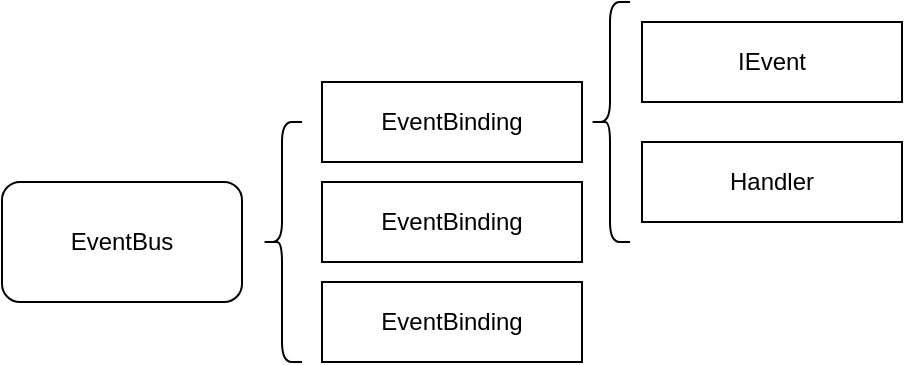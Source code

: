 <mxfile version="24.8.3">
  <diagram name="第 1 页" id="2Qtf2TfKMaCRVAC8RnDl">
    <mxGraphModel dx="1317" dy="795" grid="1" gridSize="10" guides="1" tooltips="1" connect="1" arrows="1" fold="1" page="1" pageScale="1" pageWidth="827" pageHeight="1169" math="0" shadow="0">
      <root>
        <mxCell id="0" />
        <mxCell id="1" parent="0" />
        <mxCell id="_gRvz2yE6ncRrnQPeoz6-1" value="EventBus" style="rounded=1;whiteSpace=wrap;html=1;" parent="1" vertex="1">
          <mxGeometry x="100" y="330" width="120" height="60" as="geometry" />
        </mxCell>
        <mxCell id="YDzi-c-VY071Em2HL-_W-1" value="" style="shape=curlyBracket;whiteSpace=wrap;html=1;rounded=1;labelPosition=left;verticalLabelPosition=middle;align=right;verticalAlign=middle;" vertex="1" parent="1">
          <mxGeometry x="230" y="300" width="20" height="120" as="geometry" />
        </mxCell>
        <mxCell id="YDzi-c-VY071Em2HL-_W-2" value="EventBinding" style="rounded=0;whiteSpace=wrap;html=1;" vertex="1" parent="1">
          <mxGeometry x="260" y="280" width="130" height="40" as="geometry" />
        </mxCell>
        <mxCell id="YDzi-c-VY071Em2HL-_W-3" value="EventBinding" style="rounded=0;whiteSpace=wrap;html=1;" vertex="1" parent="1">
          <mxGeometry x="260" y="330" width="130" height="40" as="geometry" />
        </mxCell>
        <mxCell id="YDzi-c-VY071Em2HL-_W-4" value="EventBinding" style="rounded=0;whiteSpace=wrap;html=1;" vertex="1" parent="1">
          <mxGeometry x="260" y="380" width="130" height="40" as="geometry" />
        </mxCell>
        <mxCell id="YDzi-c-VY071Em2HL-_W-7" value="" style="shape=curlyBracket;whiteSpace=wrap;html=1;rounded=1;labelPosition=left;verticalLabelPosition=middle;align=right;verticalAlign=middle;" vertex="1" parent="1">
          <mxGeometry x="394" y="240" width="20" height="120" as="geometry" />
        </mxCell>
        <mxCell id="YDzi-c-VY071Em2HL-_W-8" value="IEvent" style="rounded=0;whiteSpace=wrap;html=1;" vertex="1" parent="1">
          <mxGeometry x="420" y="250" width="130" height="40" as="geometry" />
        </mxCell>
        <mxCell id="YDzi-c-VY071Em2HL-_W-9" value="&lt;div&gt;Handler&lt;/div&gt;" style="rounded=0;whiteSpace=wrap;html=1;" vertex="1" parent="1">
          <mxGeometry x="420" y="310" width="130" height="40" as="geometry" />
        </mxCell>
      </root>
    </mxGraphModel>
  </diagram>
</mxfile>

